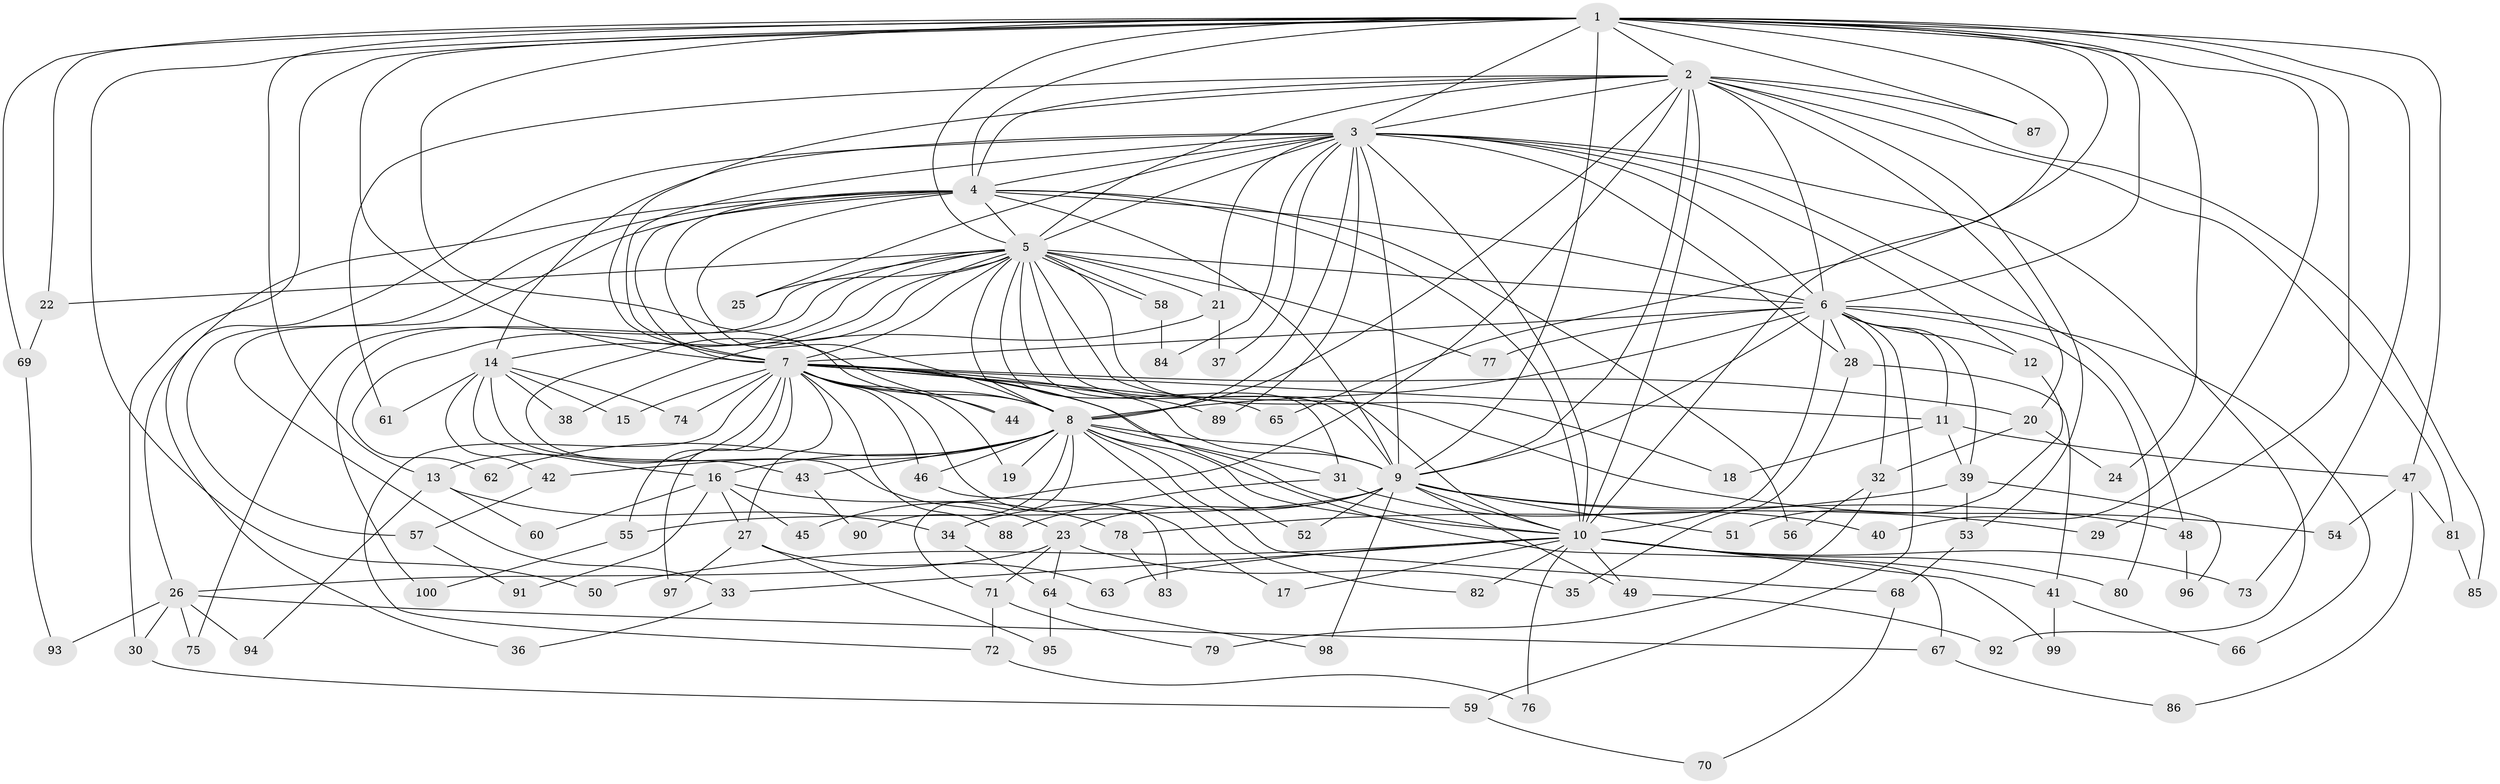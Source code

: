 // Generated by graph-tools (version 1.1) at 2025/11/02/21/25 10:11:07]
// undirected, 100 vertices, 225 edges
graph export_dot {
graph [start="1"]
  node [color=gray90,style=filled];
  1;
  2;
  3;
  4;
  5;
  6;
  7;
  8;
  9;
  10;
  11;
  12;
  13;
  14;
  15;
  16;
  17;
  18;
  19;
  20;
  21;
  22;
  23;
  24;
  25;
  26;
  27;
  28;
  29;
  30;
  31;
  32;
  33;
  34;
  35;
  36;
  37;
  38;
  39;
  40;
  41;
  42;
  43;
  44;
  45;
  46;
  47;
  48;
  49;
  50;
  51;
  52;
  53;
  54;
  55;
  56;
  57;
  58;
  59;
  60;
  61;
  62;
  63;
  64;
  65;
  66;
  67;
  68;
  69;
  70;
  71;
  72;
  73;
  74;
  75;
  76;
  77;
  78;
  79;
  80;
  81;
  82;
  83;
  84;
  85;
  86;
  87;
  88;
  89;
  90;
  91;
  92;
  93;
  94;
  95;
  96;
  97;
  98;
  99;
  100;
  1 -- 2;
  1 -- 3;
  1 -- 4;
  1 -- 5;
  1 -- 6;
  1 -- 7;
  1 -- 8;
  1 -- 9;
  1 -- 10;
  1 -- 13;
  1 -- 22;
  1 -- 24;
  1 -- 29;
  1 -- 30;
  1 -- 40;
  1 -- 47;
  1 -- 50;
  1 -- 65;
  1 -- 69;
  1 -- 73;
  1 -- 87;
  2 -- 3;
  2 -- 4;
  2 -- 5;
  2 -- 6;
  2 -- 7;
  2 -- 8;
  2 -- 9;
  2 -- 10;
  2 -- 20;
  2 -- 45;
  2 -- 53;
  2 -- 61;
  2 -- 81;
  2 -- 85;
  2 -- 87;
  3 -- 4;
  3 -- 5;
  3 -- 6;
  3 -- 7;
  3 -- 8;
  3 -- 9;
  3 -- 10;
  3 -- 12;
  3 -- 14;
  3 -- 21;
  3 -- 25;
  3 -- 28;
  3 -- 36;
  3 -- 37;
  3 -- 48;
  3 -- 84;
  3 -- 89;
  3 -- 92;
  4 -- 5;
  4 -- 6;
  4 -- 7;
  4 -- 8;
  4 -- 9;
  4 -- 10;
  4 -- 26;
  4 -- 33;
  4 -- 44;
  4 -- 56;
  4 -- 57;
  5 -- 6;
  5 -- 7;
  5 -- 8;
  5 -- 9;
  5 -- 10;
  5 -- 14;
  5 -- 18;
  5 -- 21;
  5 -- 22;
  5 -- 23;
  5 -- 25;
  5 -- 31;
  5 -- 54;
  5 -- 58;
  5 -- 58;
  5 -- 62;
  5 -- 75;
  5 -- 77;
  5 -- 100;
  6 -- 7;
  6 -- 8;
  6 -- 9;
  6 -- 10;
  6 -- 11;
  6 -- 12;
  6 -- 28;
  6 -- 32;
  6 -- 39;
  6 -- 59;
  6 -- 66;
  6 -- 77;
  6 -- 80;
  7 -- 8;
  7 -- 9;
  7 -- 10;
  7 -- 11;
  7 -- 13;
  7 -- 15;
  7 -- 17;
  7 -- 19;
  7 -- 20;
  7 -- 27;
  7 -- 44;
  7 -- 46;
  7 -- 55;
  7 -- 65;
  7 -- 67;
  7 -- 72;
  7 -- 74;
  7 -- 88;
  7 -- 89;
  7 -- 97;
  8 -- 9;
  8 -- 10;
  8 -- 16;
  8 -- 19;
  8 -- 31;
  8 -- 42;
  8 -- 43;
  8 -- 46;
  8 -- 52;
  8 -- 62;
  8 -- 68;
  8 -- 71;
  8 -- 82;
  8 -- 90;
  9 -- 10;
  9 -- 23;
  9 -- 29;
  9 -- 34;
  9 -- 48;
  9 -- 49;
  9 -- 51;
  9 -- 52;
  9 -- 55;
  9 -- 98;
  10 -- 17;
  10 -- 33;
  10 -- 41;
  10 -- 49;
  10 -- 50;
  10 -- 63;
  10 -- 73;
  10 -- 76;
  10 -- 80;
  10 -- 82;
  10 -- 99;
  11 -- 18;
  11 -- 39;
  11 -- 47;
  12 -- 51;
  13 -- 34;
  13 -- 60;
  13 -- 94;
  14 -- 15;
  14 -- 16;
  14 -- 38;
  14 -- 42;
  14 -- 43;
  14 -- 61;
  14 -- 74;
  16 -- 27;
  16 -- 45;
  16 -- 60;
  16 -- 78;
  16 -- 91;
  20 -- 24;
  20 -- 32;
  21 -- 37;
  21 -- 38;
  22 -- 69;
  23 -- 26;
  23 -- 35;
  23 -- 64;
  23 -- 71;
  26 -- 30;
  26 -- 67;
  26 -- 75;
  26 -- 93;
  26 -- 94;
  27 -- 63;
  27 -- 95;
  27 -- 97;
  28 -- 35;
  28 -- 41;
  30 -- 59;
  31 -- 40;
  31 -- 88;
  32 -- 56;
  32 -- 79;
  33 -- 36;
  34 -- 64;
  39 -- 53;
  39 -- 78;
  39 -- 96;
  41 -- 66;
  41 -- 99;
  42 -- 57;
  43 -- 90;
  46 -- 83;
  47 -- 54;
  47 -- 81;
  47 -- 86;
  48 -- 96;
  49 -- 92;
  53 -- 68;
  55 -- 100;
  57 -- 91;
  58 -- 84;
  59 -- 70;
  64 -- 95;
  64 -- 98;
  67 -- 86;
  68 -- 70;
  69 -- 93;
  71 -- 72;
  71 -- 79;
  72 -- 76;
  78 -- 83;
  81 -- 85;
}
